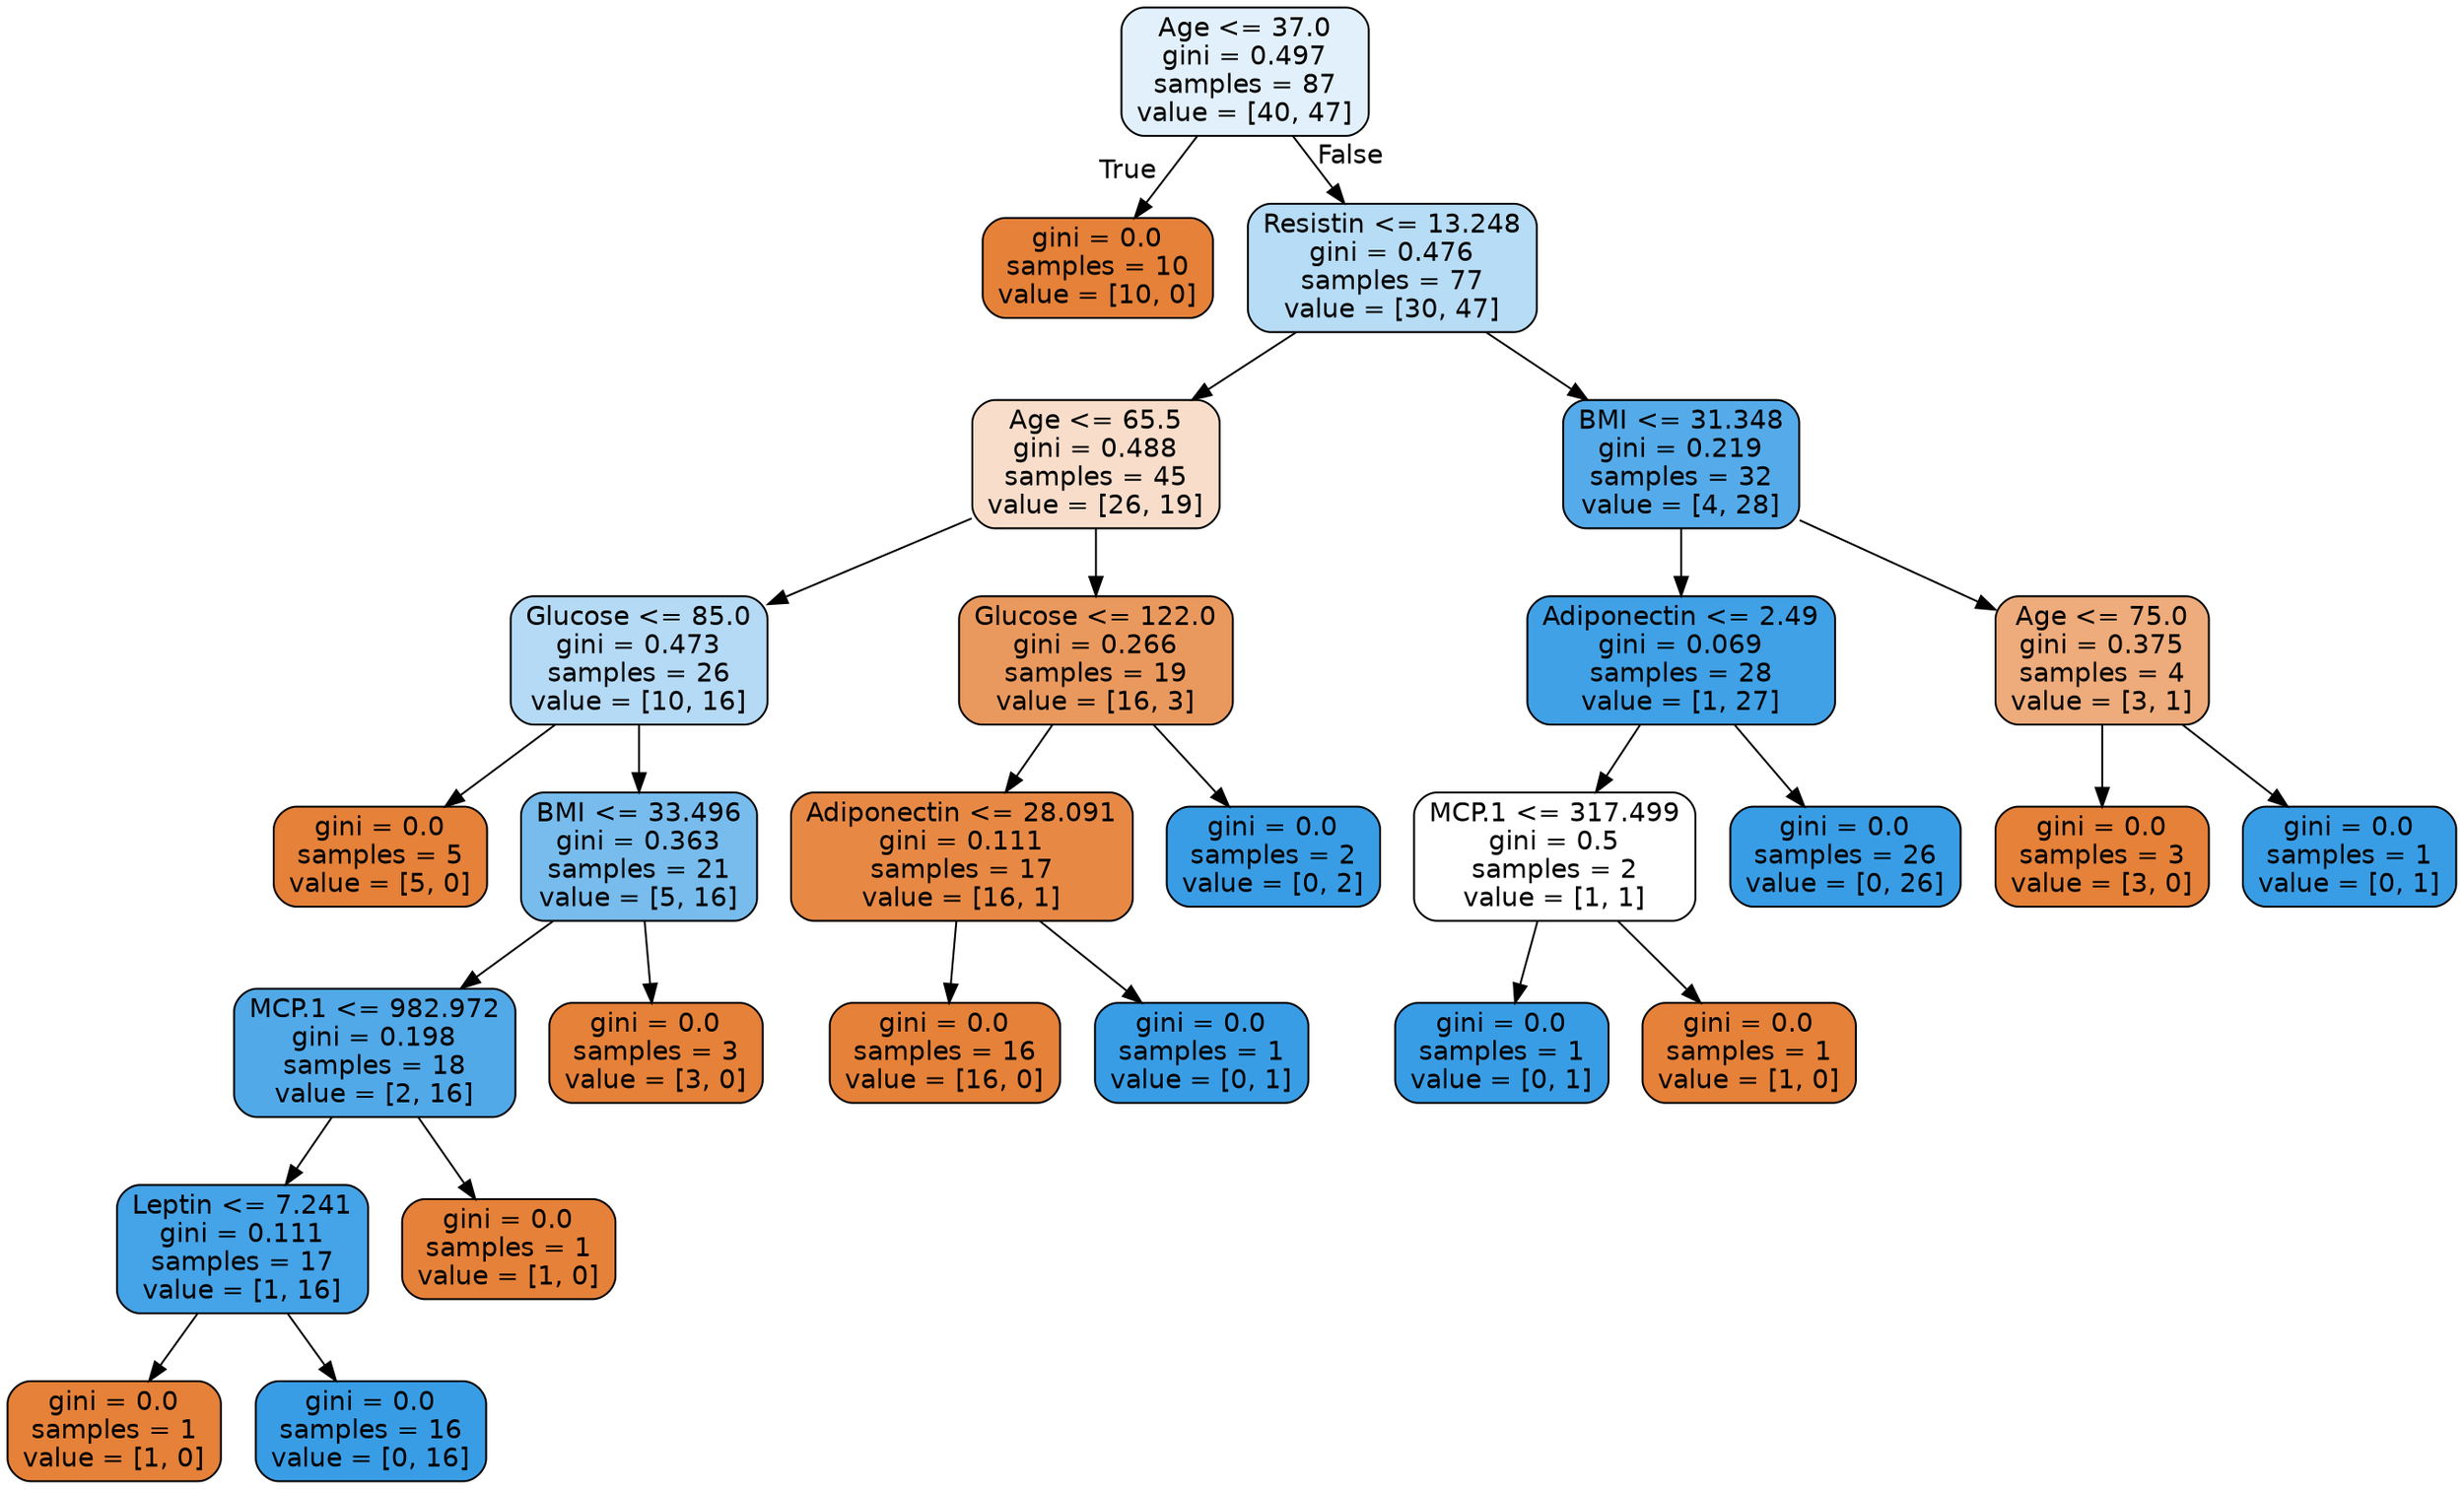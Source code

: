 digraph Tree {
node [shape=box, style="filled, rounded", color="black", fontname=helvetica] ;
edge [fontname=helvetica] ;
0 [label="Age <= 37.0\ngini = 0.497\nsamples = 87\nvalue = [40, 47]", fillcolor="#e2f0fb"] ;
1 [label="gini = 0.0\nsamples = 10\nvalue = [10, 0]", fillcolor="#e58139"] ;
0 -> 1 [labeldistance=2.5, labelangle=45, headlabel="True"] ;
2 [label="Resistin <= 13.248\ngini = 0.476\nsamples = 77\nvalue = [30, 47]", fillcolor="#b7dcf6"] ;
0 -> 2 [labeldistance=2.5, labelangle=-45, headlabel="False"] ;
3 [label="Age <= 65.5\ngini = 0.488\nsamples = 45\nvalue = [26, 19]", fillcolor="#f8ddca"] ;
2 -> 3 ;
4 [label="Glucose <= 85.0\ngini = 0.473\nsamples = 26\nvalue = [10, 16]", fillcolor="#b5daf5"] ;
3 -> 4 ;
5 [label="gini = 0.0\nsamples = 5\nvalue = [5, 0]", fillcolor="#e58139"] ;
4 -> 5 ;
6 [label="BMI <= 33.496\ngini = 0.363\nsamples = 21\nvalue = [5, 16]", fillcolor="#77bced"] ;
4 -> 6 ;
7 [label="MCP.1 <= 982.972\ngini = 0.198\nsamples = 18\nvalue = [2, 16]", fillcolor="#52a9e8"] ;
6 -> 7 ;
8 [label="Leptin <= 7.241\ngini = 0.111\nsamples = 17\nvalue = [1, 16]", fillcolor="#45a3e7"] ;
7 -> 8 ;
9 [label="gini = 0.0\nsamples = 1\nvalue = [1, 0]", fillcolor="#e58139"] ;
8 -> 9 ;
10 [label="gini = 0.0\nsamples = 16\nvalue = [0, 16]", fillcolor="#399de5"] ;
8 -> 10 ;
11 [label="gini = 0.0\nsamples = 1\nvalue = [1, 0]", fillcolor="#e58139"] ;
7 -> 11 ;
12 [label="gini = 0.0\nsamples = 3\nvalue = [3, 0]", fillcolor="#e58139"] ;
6 -> 12 ;
13 [label="Glucose <= 122.0\ngini = 0.266\nsamples = 19\nvalue = [16, 3]", fillcolor="#ea995e"] ;
3 -> 13 ;
14 [label="Adiponectin <= 28.091\ngini = 0.111\nsamples = 17\nvalue = [16, 1]", fillcolor="#e78945"] ;
13 -> 14 ;
15 [label="gini = 0.0\nsamples = 16\nvalue = [16, 0]", fillcolor="#e58139"] ;
14 -> 15 ;
16 [label="gini = 0.0\nsamples = 1\nvalue = [0, 1]", fillcolor="#399de5"] ;
14 -> 16 ;
17 [label="gini = 0.0\nsamples = 2\nvalue = [0, 2]", fillcolor="#399de5"] ;
13 -> 17 ;
18 [label="BMI <= 31.348\ngini = 0.219\nsamples = 32\nvalue = [4, 28]", fillcolor="#55abe9"] ;
2 -> 18 ;
19 [label="Adiponectin <= 2.49\ngini = 0.069\nsamples = 28\nvalue = [1, 27]", fillcolor="#40a1e6"] ;
18 -> 19 ;
20 [label="MCP.1 <= 317.499\ngini = 0.5\nsamples = 2\nvalue = [1, 1]", fillcolor="#ffffff"] ;
19 -> 20 ;
21 [label="gini = 0.0\nsamples = 1\nvalue = [0, 1]", fillcolor="#399de5"] ;
20 -> 21 ;
22 [label="gini = 0.0\nsamples = 1\nvalue = [1, 0]", fillcolor="#e58139"] ;
20 -> 22 ;
23 [label="gini = 0.0\nsamples = 26\nvalue = [0, 26]", fillcolor="#399de5"] ;
19 -> 23 ;
24 [label="Age <= 75.0\ngini = 0.375\nsamples = 4\nvalue = [3, 1]", fillcolor="#eeab7b"] ;
18 -> 24 ;
25 [label="gini = 0.0\nsamples = 3\nvalue = [3, 0]", fillcolor="#e58139"] ;
24 -> 25 ;
26 [label="gini = 0.0\nsamples = 1\nvalue = [0, 1]", fillcolor="#399de5"] ;
24 -> 26 ;
}